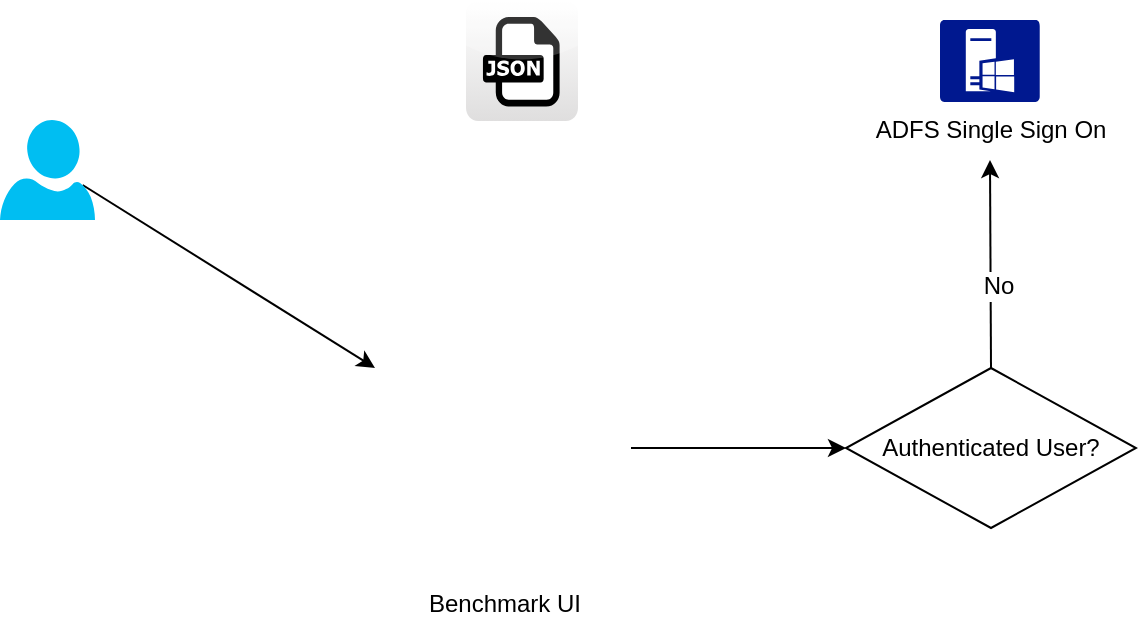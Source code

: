 <mxfile pages="1" version="11.2.8" type="github"><diagram id="KP9HBiz_EdL34W-oi0d0" name="Page-1"><mxGraphModel dx="1511" dy="1032" grid="1" gridSize="10" guides="1" tooltips="1" connect="1" arrows="1" fold="1" page="1" pageScale="1" pageWidth="1100" pageHeight="850" math="0" shadow="0"><root><mxCell id="0"/><mxCell id="1" parent="0"/><mxCell id="bKFBDLmTSMGHNVNGF008-1" value="" style="dashed=0;outlineConnect=0;html=1;align=center;labelPosition=center;verticalLabelPosition=bottom;verticalAlign=top;shape=mxgraph.webicons.json;fillColor=#FFFFFF;gradientColor=#DFDEDE" parent="1" vertex="1"><mxGeometry x="320" y="60.5" width="56" height="60" as="geometry"/></mxCell><mxCell id="bKFBDLmTSMGHNVNGF008-5" style="edgeStyle=none;rounded=0;orthogonalLoop=1;jettySize=auto;html=1;exitX=0.87;exitY=0.65;exitDx=0;exitDy=0;exitPerimeter=0;" parent="1" source="bKFBDLmTSMGHNVNGF008-2" target="bKFBDLmTSMGHNVNGF008-3" edge="1"><mxGeometry relative="1" as="geometry"/></mxCell><mxCell id="bKFBDLmTSMGHNVNGF008-2" value="" style="verticalLabelPosition=bottom;html=1;verticalAlign=top;align=center;strokeColor=none;fillColor=#00BEF2;shape=mxgraph.azure.user;" parent="1" vertex="1"><mxGeometry x="87" y="120" width="47.5" height="50" as="geometry"/></mxCell><mxCell id="bKFBDLmTSMGHNVNGF008-8" style="edgeStyle=none;rounded=0;orthogonalLoop=1;jettySize=auto;html=1;exitX=1;exitY=0.5;exitDx=0;exitDy=0;entryX=0;entryY=0.5;entryDx=0;entryDy=0;" parent="1" source="bKFBDLmTSMGHNVNGF008-3" target="bKFBDLmTSMGHNVNGF008-7" edge="1"><mxGeometry relative="1" as="geometry"><mxPoint x="500" y="290" as="targetPoint"/></mxGeometry></mxCell><mxCell id="bKFBDLmTSMGHNVNGF008-3" value="Benchmark UI" style="shape=image;html=1;verticalAlign=top;verticalLabelPosition=bottom;labelBackgroundColor=#ffffff;imageAspect=0;aspect=fixed;image=https://cdn2.iconfinder.com/data/icons/designer-skills/128/react-128.png" parent="1" vertex="1"><mxGeometry x="274.5" y="220" width="128" height="128" as="geometry"/></mxCell><mxCell id="bKFBDLmTSMGHNVNGF008-4" value="ADFS Single Sign On" style="pointerEvents=1;shadow=0;dashed=0;html=1;labelPosition=center;verticalLabelPosition=bottom;verticalAlign=top;align=center;strokeColor=none;shape=mxgraph.mscae.vm.windows_server;fillColor=#00188F;strokeColor=none;" parent="1" vertex="1"><mxGeometry x="557" y="70" width="50" height="41" as="geometry"/></mxCell><mxCell id="URfeKRdqC4V8v40ZbyF4-1" style="edgeStyle=none;rounded=0;orthogonalLoop=1;jettySize=auto;html=1;exitX=0.5;exitY=0;exitDx=0;exitDy=0;" edge="1" parent="1" source="bKFBDLmTSMGHNVNGF008-7"><mxGeometry relative="1" as="geometry"><mxPoint x="582" y="140" as="targetPoint"/></mxGeometry></mxCell><mxCell id="URfeKRdqC4V8v40ZbyF4-2" value="No" style="text;html=1;resizable=0;points=[];align=center;verticalAlign=middle;labelBackgroundColor=#ffffff;" vertex="1" connectable="0" parent="URfeKRdqC4V8v40ZbyF4-1"><mxGeometry x="-0.212" y="-3" relative="1" as="geometry"><mxPoint as="offset"/></mxGeometry></mxCell><mxCell id="bKFBDLmTSMGHNVNGF008-7" value="Authenticated User?" style="rhombus;whiteSpace=wrap;html=1;" parent="1" vertex="1"><mxGeometry x="510" y="244" width="145" height="80" as="geometry"/></mxCell></root></mxGraphModel></diagram></mxfile>